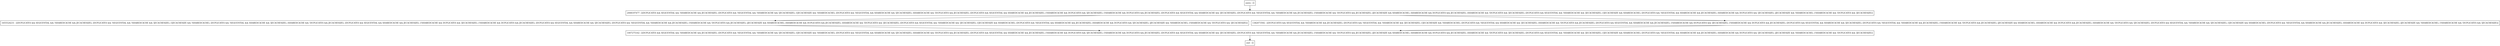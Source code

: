 digraph updateCacheUsage {
node [shape=record];
entry [label="entry - []"];
exit [label="exit - []"];
2008197477 [label="2008197477 - [(DUPLICATES && SEQUENTIAL && !SHAREDCACHE && JECACHESIZE), (DUPLICATES && !SEQUENTIAL && !SHAREDCACHE && !JECACHESIZE), (!JECACHESIZE && !SHAREDCACHE), (DUPLICATES && !SEQUENTIAL && SHAREDCACHE && !JECACHESIZE), (SHAREDCACHE && !DUPLICATES && JECACHESIZE), (DUPLICATES && SEQUENTIAL && SHAREDCACHE && JECACHESIZE), (!SHAREDCACHE && DUPLICATES && !JECACHESIZE), (!SHAREDCACHE && DUPLICATES && JECACHESIZE), (DUPLICATES && SEQUENTIAL && SHAREDCACHE && !JECACHESIZE), (DUPLICATES && !SEQUENTIAL && !SHAREDCACHE && JECACHESIZE), (!SHAREDCACHE && !DUPLICATES && JECACHESIZE), (JECACHESIZE && SHAREDCACHE), (SHAREDCACHE && DUPLICATES && JECACHESIZE), (SHAREDCACHE && !DUPLICATES && !JECACHESIZE), (DUPLICATES && SEQUENTIAL && !SHAREDCACHE && !JECACHESIZE), (!JECACHESIZE && SHAREDCACHE), (DUPLICATES && !SEQUENTIAL && SHAREDCACHE && JECACHESIZE), (SHAREDCACHE && DUPLICATES && !JECACHESIZE), (JECACHESIZE && !SHAREDCACHE), (!SHAREDCACHE && !DUPLICATES && !JECACHESIZE)]"];
1007275162 [label="1007275162 - [(DUPLICATES && SEQUENTIAL && !SHAREDCACHE && JECACHESIZE), (DUPLICATES && !SEQUENTIAL && !SHAREDCACHE && !JECACHESIZE), (!JECACHESIZE && !SHAREDCACHE), (DUPLICATES && !SEQUENTIAL && SHAREDCACHE && !JECACHESIZE), (SHAREDCACHE && !DUPLICATES && JECACHESIZE), (DUPLICATES && SEQUENTIAL && SHAREDCACHE && JECACHESIZE), (!SHAREDCACHE && DUPLICATES && !JECACHESIZE), (!SHAREDCACHE && DUPLICATES && JECACHESIZE), (DUPLICATES && SEQUENTIAL && SHAREDCACHE && !JECACHESIZE), (DUPLICATES && !SEQUENTIAL && !SHAREDCACHE && JECACHESIZE), (!SHAREDCACHE && !DUPLICATES && JECACHESIZE), (JECACHESIZE && SHAREDCACHE), (SHAREDCACHE && DUPLICATES && JECACHESIZE), (SHAREDCACHE && !DUPLICATES && !JECACHESIZE), (DUPLICATES && SEQUENTIAL && !SHAREDCACHE && !JECACHESIZE), (!JECACHESIZE && SHAREDCACHE), (DUPLICATES && !SEQUENTIAL && SHAREDCACHE && JECACHESIZE), (SHAREDCACHE && DUPLICATES && !JECACHESIZE), (JECACHESIZE && !SHAREDCACHE), (!SHAREDCACHE && !DUPLICATES && !JECACHESIZE)]"];
1655524231 [label="1655524231 - [(DUPLICATES && SEQUENTIAL && !SHAREDCACHE && JECACHESIZE), (DUPLICATES && !SEQUENTIAL && !SHAREDCACHE && !JECACHESIZE), (!JECACHESIZE && !SHAREDCACHE), (DUPLICATES && !SEQUENTIAL && SHAREDCACHE && !JECACHESIZE), (SHAREDCACHE && !DUPLICATES && JECACHESIZE), (DUPLICATES && SEQUENTIAL && SHAREDCACHE && JECACHESIZE), (!SHAREDCACHE && DUPLICATES && !JECACHESIZE), (!SHAREDCACHE && DUPLICATES && JECACHESIZE), (DUPLICATES && SEQUENTIAL && SHAREDCACHE && !JECACHESIZE), (DUPLICATES && !SEQUENTIAL && !SHAREDCACHE && JECACHESIZE), (!SHAREDCACHE && !DUPLICATES && JECACHESIZE), (JECACHESIZE && SHAREDCACHE), (SHAREDCACHE && DUPLICATES && JECACHESIZE), (SHAREDCACHE && !DUPLICATES && !JECACHESIZE), (DUPLICATES && SEQUENTIAL && !SHAREDCACHE && !JECACHESIZE), (!JECACHESIZE && SHAREDCACHE), (DUPLICATES && !SEQUENTIAL && SHAREDCACHE && JECACHESIZE), (SHAREDCACHE && DUPLICATES && !JECACHESIZE), (JECACHESIZE && !SHAREDCACHE), (!SHAREDCACHE && !DUPLICATES && !JECACHESIZE)]"];
1382073592 [label="1382073592 - [(DUPLICATES && SEQUENTIAL && !SHAREDCACHE && JECACHESIZE), (DUPLICATES && !SEQUENTIAL && !SHAREDCACHE && !JECACHESIZE), (!JECACHESIZE && !SHAREDCACHE), (DUPLICATES && !SEQUENTIAL && SHAREDCACHE && !JECACHESIZE), (SHAREDCACHE && !DUPLICATES && JECACHESIZE), (DUPLICATES && SEQUENTIAL && SHAREDCACHE && JECACHESIZE), (!SHAREDCACHE && DUPLICATES && !JECACHESIZE), (!SHAREDCACHE && DUPLICATES && JECACHESIZE), (DUPLICATES && SEQUENTIAL && SHAREDCACHE && !JECACHESIZE), (DUPLICATES && !SEQUENTIAL && !SHAREDCACHE && JECACHESIZE), (!SHAREDCACHE && !DUPLICATES && JECACHESIZE), (JECACHESIZE && SHAREDCACHE), (SHAREDCACHE && DUPLICATES && JECACHESIZE), (SHAREDCACHE && !DUPLICATES && !JECACHESIZE), (DUPLICATES && SEQUENTIAL && !SHAREDCACHE && !JECACHESIZE), (!JECACHESIZE && SHAREDCACHE), (DUPLICATES && !SEQUENTIAL && SHAREDCACHE && JECACHESIZE), (SHAREDCACHE && DUPLICATES && !JECACHESIZE), (JECACHESIZE && !SHAREDCACHE), (!SHAREDCACHE && !DUPLICATES && !JECACHESIZE)]"];
entry;
exit;
entry -> 2008197477;
2008197477 -> 1655524231;
2008197477 -> 1382073592;
1007275162 -> exit;
1655524231 -> 1007275162;
1382073592 -> 1007275162;
}
